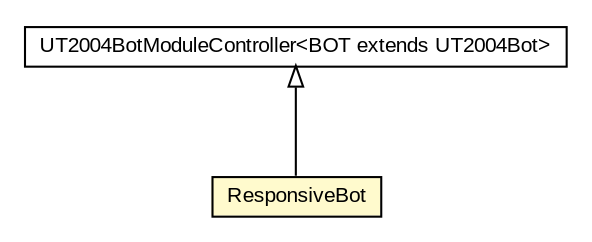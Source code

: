 #!/usr/local/bin/dot
#
# Class diagram 
# Generated by UMLGraph version 5.1 (http://www.umlgraph.org/)
#

digraph G {
	edge [fontname="arial",fontsize=10,labelfontname="arial",labelfontsize=10];
	node [fontname="arial",fontsize=10,shape=plaintext];
	nodesep=0.25;
	ranksep=0.5;
	// com.mycompany.responsivebot.ResponsiveBot
	c3 [label=<<table title="com.mycompany.responsivebot.ResponsiveBot" border="0" cellborder="1" cellspacing="0" cellpadding="2" port="p" bgcolor="lemonChiffon" href="./ResponsiveBot.html">
		<tr><td><table border="0" cellspacing="0" cellpadding="1">
<tr><td align="center" balign="center"> ResponsiveBot </td></tr>
		</table></td></tr>
		</table>>, fontname="arial", fontcolor="black", fontsize=10.0];
	//com.mycompany.responsivebot.ResponsiveBot extends cz.cuni.amis.pogamut.ut2004.bot.impl.UT2004BotModuleController
	c5:p -> c3:p [dir=back,arrowtail=empty];
	// cz.cuni.amis.pogamut.ut2004.bot.impl.UT2004BotModuleController<BOT extends cz.cuni.amis.pogamut.ut2004.bot.impl.UT2004Bot>
	c5 [label=<<table title="cz.cuni.amis.pogamut.ut2004.bot.impl.UT2004BotModuleController" border="0" cellborder="1" cellspacing="0" cellpadding="2" port="p">
		<tr><td><table border="0" cellspacing="0" cellpadding="1">
<tr><td align="center" balign="center"> UT2004BotModuleController&lt;BOT extends UT2004Bot&gt; </td></tr>
		</table></td></tr>
		</table>>, fontname="arial", fontcolor="black", fontsize=10.0];
}

